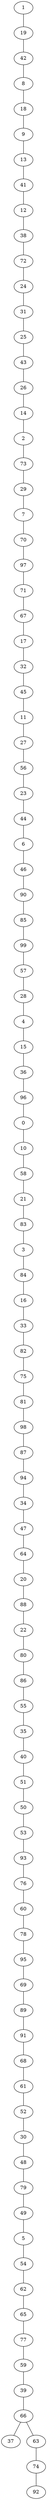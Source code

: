 graph{
   86 -- 55;
   55 -- 35;
   35 -- 40;
   40 -- 51;
   51 -- 50;
   50 -- 53;
   53 -- 93;
   93 -- 76;
   71 -- 67;
   76 -- 60;
   67 -- 17;
   60 -- 78;
   17 -- 32;
   78 -- 95;
   32 -- 45;
   95 -- 69;
   45 -- 11;
   69 -- 89;
   11 -- 27;
   89 -- 91;
   27 -- 56;
   91 -- 68;
   56 -- 23;
   68 -- 61;
   23 -- 44;
   61 -- 52;
   44 -- 6;
   3 -- 84;
   2 -- 73;
   52 -- 30;
   84 -- 16;
   83 -- 3;
   30 -- 48;
   70 -- 97;
   21 -- 83;
   16 -- 33;
   14 -- 2;
   48 -- 79;
   33 -- 82;
   24 -- 31;
   58 -- 21;
   79 -- 49;
   7 -- 70;
   26 -- 14;
   10 -- 58;
   82 -- 75;
   29 -- 7;
   72 -- 24;
   49 -- 5;
   8 -- 18;
   38 -- 72;
   75 -- 81;
   0 -- 10;
   42 -- 8;
   5 -- 54;
   96 -- 0;
   81 -- 98;
   43 -- 26;
   54 -- 62;
   98 -- 87;
   73 -- 29;
   62 -- 65;
   25 -- 43;
   15 -- 36;
   87 -- 94;
   13 -- 41;
   65 -- 77;
   97 -- 71;
   94 -- 34;
   4 -- 15;
   77 -- 59;
   28 -- 4;
   34 -- 47;
   9 -- 13;
   59 -- 39;
   31 -- 25;
   57 -- 28;
   47 -- 64;
   36 -- 96;
   39 -- 66;
   18 -- 9;
   64 -- 20;
   99 -- 57;
   66 -- 37;
   85 -- 99;
   20 -- 88;
   66 -- 63;
   88 -- 22;
   63 -- 74;
   90 -- 85;
   12 -- 38;
   19 -- 42;
   46 -- 90;
   22 -- 80;
   74 -- 92;
   41 -- 12;
   1 -- 19;
   80 -- 86;
   6 -- 46;
}